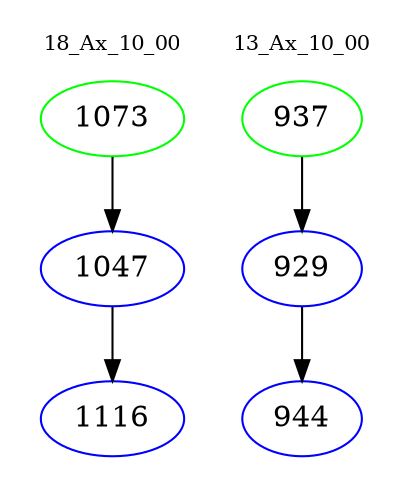 digraph{
subgraph cluster_0 {
color = white
label = "18_Ax_10_00";
fontsize=10;
T0_1073 [label="1073", color="green"]
T0_1073 -> T0_1047 [color="black"]
T0_1047 [label="1047", color="blue"]
T0_1047 -> T0_1116 [color="black"]
T0_1116 [label="1116", color="blue"]
}
subgraph cluster_1 {
color = white
label = "13_Ax_10_00";
fontsize=10;
T1_937 [label="937", color="green"]
T1_937 -> T1_929 [color="black"]
T1_929 [label="929", color="blue"]
T1_929 -> T1_944 [color="black"]
T1_944 [label="944", color="blue"]
}
}
